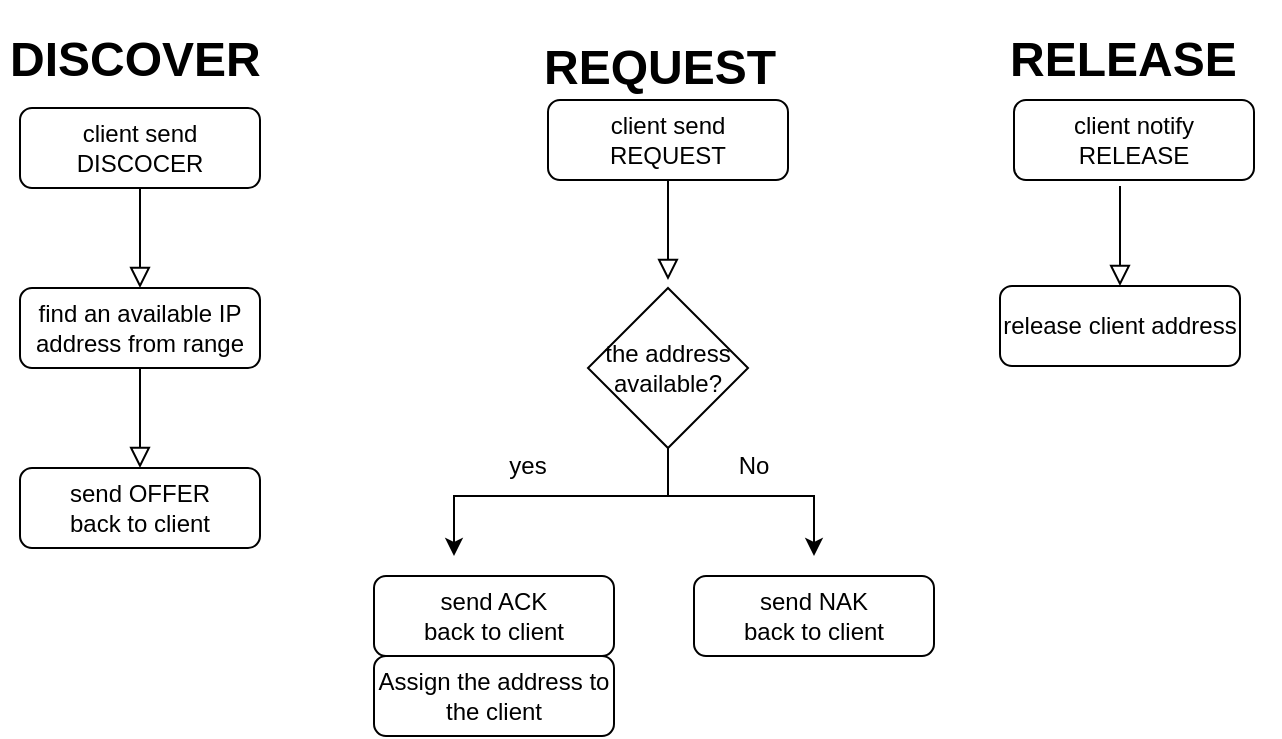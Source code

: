 <mxfile version="20.8.10" type="github">
  <diagram id="C5RBs43oDa-KdzZeNtuy" name="Page-1">
    <mxGraphModel dx="1222" dy="537" grid="1" gridSize="10" guides="1" tooltips="1" connect="1" arrows="1" fold="1" page="1" pageScale="1" pageWidth="827" pageHeight="1169" math="0" shadow="0">
      <root>
        <mxCell id="WIyWlLk6GJQsqaUBKTNV-0" />
        <mxCell id="WIyWlLk6GJQsqaUBKTNV-1" parent="WIyWlLk6GJQsqaUBKTNV-0" />
        <mxCell id="WIyWlLk6GJQsqaUBKTNV-3" value="client send DISCOCER" style="rounded=1;whiteSpace=wrap;html=1;fontSize=12;glass=0;strokeWidth=1;shadow=0;" parent="WIyWlLk6GJQsqaUBKTNV-1" vertex="1">
          <mxGeometry x="93" y="106" width="120" height="40" as="geometry" />
        </mxCell>
        <mxCell id="s1N36foID6VI_m0R5SkX-5" value="" style="rounded=0;html=1;jettySize=auto;orthogonalLoop=1;fontSize=11;endArrow=block;endFill=0;endSize=8;strokeWidth=1;shadow=0;labelBackgroundColor=none;edgeStyle=orthogonalEdgeStyle;" edge="1" parent="WIyWlLk6GJQsqaUBKTNV-1">
          <mxGeometry relative="1" as="geometry">
            <mxPoint x="153" y="236" as="sourcePoint" />
            <mxPoint x="153" y="286" as="targetPoint" />
          </mxGeometry>
        </mxCell>
        <mxCell id="s1N36foID6VI_m0R5SkX-6" value="" style="rounded=0;html=1;jettySize=auto;orthogonalLoop=1;fontSize=11;endArrow=block;endFill=0;endSize=8;strokeWidth=1;shadow=0;labelBackgroundColor=none;edgeStyle=orthogonalEdgeStyle;" edge="1" parent="WIyWlLk6GJQsqaUBKTNV-1" source="s1N36foID6VI_m0R5SkX-7">
          <mxGeometry relative="1" as="geometry">
            <mxPoint x="417" y="192" as="targetPoint" />
          </mxGeometry>
        </mxCell>
        <mxCell id="s1N36foID6VI_m0R5SkX-7" value="client send REQUEST" style="rounded=1;whiteSpace=wrap;html=1;fontSize=12;glass=0;strokeWidth=1;shadow=0;" vertex="1" parent="WIyWlLk6GJQsqaUBKTNV-1">
          <mxGeometry x="357" y="102" width="120" height="40" as="geometry" />
        </mxCell>
        <mxCell id="s1N36foID6VI_m0R5SkX-9" value="send ACK&lt;br&gt;back to client" style="rounded=1;whiteSpace=wrap;html=1;fontSize=12;glass=0;strokeWidth=1;shadow=0;" vertex="1" parent="WIyWlLk6GJQsqaUBKTNV-1">
          <mxGeometry x="270" y="340" width="120" height="40" as="geometry" />
        </mxCell>
        <mxCell id="s1N36foID6VI_m0R5SkX-27" style="edgeStyle=orthogonalEdgeStyle;rounded=0;orthogonalLoop=1;jettySize=auto;html=1;exitX=0.5;exitY=1;exitDx=0;exitDy=0;" edge="1" parent="WIyWlLk6GJQsqaUBKTNV-1" source="s1N36foID6VI_m0R5SkX-11">
          <mxGeometry relative="1" as="geometry">
            <mxPoint x="310" y="330" as="targetPoint" />
            <Array as="points">
              <mxPoint x="417" y="300" />
              <mxPoint x="310" y="300" />
              <mxPoint x="310" y="330" />
            </Array>
          </mxGeometry>
        </mxCell>
        <mxCell id="s1N36foID6VI_m0R5SkX-31" style="edgeStyle=orthogonalEdgeStyle;rounded=0;orthogonalLoop=1;jettySize=auto;html=1;" edge="1" parent="WIyWlLk6GJQsqaUBKTNV-1" source="s1N36foID6VI_m0R5SkX-11">
          <mxGeometry relative="1" as="geometry">
            <mxPoint x="490" y="330" as="targetPoint" />
            <Array as="points">
              <mxPoint x="417" y="300" />
              <mxPoint x="490" y="300" />
            </Array>
          </mxGeometry>
        </mxCell>
        <mxCell id="s1N36foID6VI_m0R5SkX-11" value="the address available?" style="rhombus;whiteSpace=wrap;html=1;" vertex="1" parent="WIyWlLk6GJQsqaUBKTNV-1">
          <mxGeometry x="377" y="196" width="80" height="80" as="geometry" />
        </mxCell>
        <mxCell id="s1N36foID6VI_m0R5SkX-13" value="yes" style="text;html=1;strokeColor=none;fillColor=none;align=center;verticalAlign=middle;whiteSpace=wrap;rounded=0;" vertex="1" parent="WIyWlLk6GJQsqaUBKTNV-1">
          <mxGeometry x="317" y="270" width="60" height="30" as="geometry" />
        </mxCell>
        <mxCell id="s1N36foID6VI_m0R5SkX-15" value="Assign the address to the client" style="rounded=1;whiteSpace=wrap;html=1;fontSize=12;glass=0;strokeWidth=1;shadow=0;" vertex="1" parent="WIyWlLk6GJQsqaUBKTNV-1">
          <mxGeometry x="270" y="380" width="120" height="40" as="geometry" />
        </mxCell>
        <mxCell id="s1N36foID6VI_m0R5SkX-16" value="client notify RELEASE" style="rounded=1;whiteSpace=wrap;html=1;fontSize=12;glass=0;strokeWidth=1;shadow=0;" vertex="1" parent="WIyWlLk6GJQsqaUBKTNV-1">
          <mxGeometry x="590" y="102" width="120" height="40" as="geometry" />
        </mxCell>
        <mxCell id="s1N36foID6VI_m0R5SkX-21" value="" style="rounded=0;html=1;jettySize=auto;orthogonalLoop=1;fontSize=11;endArrow=block;endFill=0;endSize=8;strokeWidth=1;shadow=0;labelBackgroundColor=none;edgeStyle=orthogonalEdgeStyle;" edge="1" parent="WIyWlLk6GJQsqaUBKTNV-1">
          <mxGeometry relative="1" as="geometry">
            <mxPoint x="153" y="146" as="sourcePoint" />
            <mxPoint x="153" y="196" as="targetPoint" />
          </mxGeometry>
        </mxCell>
        <mxCell id="s1N36foID6VI_m0R5SkX-22" value="find an available IP address from range" style="rounded=1;whiteSpace=wrap;html=1;fontSize=12;glass=0;strokeWidth=1;shadow=0;" vertex="1" parent="WIyWlLk6GJQsqaUBKTNV-1">
          <mxGeometry x="93" y="196" width="120" height="40" as="geometry" />
        </mxCell>
        <mxCell id="s1N36foID6VI_m0R5SkX-23" value="send OFFER &lt;br&gt;back to client" style="rounded=1;whiteSpace=wrap;html=1;fontSize=12;glass=0;strokeWidth=1;shadow=0;" vertex="1" parent="WIyWlLk6GJQsqaUBKTNV-1">
          <mxGeometry x="93" y="286" width="120" height="40" as="geometry" />
        </mxCell>
        <mxCell id="s1N36foID6VI_m0R5SkX-24" value="" style="rounded=0;html=1;jettySize=auto;orthogonalLoop=1;fontSize=11;endArrow=block;endFill=0;endSize=8;strokeWidth=1;shadow=0;labelBackgroundColor=none;edgeStyle=orthogonalEdgeStyle;" edge="1" parent="WIyWlLk6GJQsqaUBKTNV-1">
          <mxGeometry relative="1" as="geometry">
            <mxPoint x="643" y="145" as="sourcePoint" />
            <mxPoint x="643" y="195" as="targetPoint" />
          </mxGeometry>
        </mxCell>
        <mxCell id="s1N36foID6VI_m0R5SkX-25" value="release client address" style="rounded=1;whiteSpace=wrap;html=1;fontSize=12;glass=0;strokeWidth=1;shadow=0;" vertex="1" parent="WIyWlLk6GJQsqaUBKTNV-1">
          <mxGeometry x="583" y="195" width="120" height="40" as="geometry" />
        </mxCell>
        <mxCell id="s1N36foID6VI_m0R5SkX-30" value="send NAK&lt;br&gt;back to client" style="rounded=1;whiteSpace=wrap;html=1;fontSize=12;glass=0;strokeWidth=1;shadow=0;" vertex="1" parent="WIyWlLk6GJQsqaUBKTNV-1">
          <mxGeometry x="430" y="340" width="120" height="40" as="geometry" />
        </mxCell>
        <mxCell id="s1N36foID6VI_m0R5SkX-33" value="No" style="text;html=1;strokeColor=none;fillColor=none;align=center;verticalAlign=middle;whiteSpace=wrap;rounded=0;" vertex="1" parent="WIyWlLk6GJQsqaUBKTNV-1">
          <mxGeometry x="430" y="270" width="60" height="30" as="geometry" />
        </mxCell>
        <mxCell id="s1N36foID6VI_m0R5SkX-34" value="&lt;h1&gt;DISCOVER&lt;/h1&gt;" style="text;html=1;strokeColor=none;fillColor=none;spacing=5;spacingTop=-20;whiteSpace=wrap;overflow=hidden;rounded=0;" vertex="1" parent="WIyWlLk6GJQsqaUBKTNV-1">
          <mxGeometry x="83" y="62" width="140" height="40" as="geometry" />
        </mxCell>
        <mxCell id="s1N36foID6VI_m0R5SkX-35" value="&lt;h1&gt;REQUEST&lt;/h1&gt;%3CmxGraphModel%3E%3Croot%3E%3CmxCell%20id%3D%220%22%2F%3E%3CmxCell%20id%3D%221%22%20parent%3D%220%22%2F%3E%3CmxCell%20id%3D%222%22%20value%3D%22%26lt%3Bh1%26gt%3BDISCOVER%26lt%3B%2Fh1%26gt%3B%22%20style%3D%22text%3Bhtml%3D1%3BstrokeColor%3Dnone%3BfillColor%3Dnone%3Bspacing%3D5%3BspacingTop%3D-20%3BwhiteSpace%3Dwrap%3Boverflow%3Dhidden%3Brounded%3D0%3B%22%20vertex%3D%221%22%20parent%3D%221%22%3E%3CmxGeometry%20x%3D%2283%22%20y%3D%2262%22%20width%3D%22140%22%20height%3D%2240%22%20as%3D%22geometry%22%2F%3E%3C%2FmxCell%3E%3C%2Froot%3E%3C%2FmxGraphModel%3E" style="text;html=1;strokeColor=none;fillColor=none;spacing=5;spacingTop=-20;whiteSpace=wrap;overflow=hidden;rounded=0;" vertex="1" parent="WIyWlLk6GJQsqaUBKTNV-1">
          <mxGeometry x="350" y="66" width="140" height="40" as="geometry" />
        </mxCell>
        <mxCell id="s1N36foID6VI_m0R5SkX-36" value="&lt;h1&gt;RELEASE&lt;/h1&gt;%3CmxGraphModel%3E%3Croot%3E%3CmxCell%20id%3D%220%22%2F%3E%3CmxCell%20id%3D%221%22%20parent%3D%220%22%2F%3E%3CmxCell%20id%3D%222%22%20value%3D%22%26lt%3Bh1%26gt%3BDISCOVER%26lt%3B%2Fh1%26gt%3B%22%20style%3D%22text%3Bhtml%3D1%3BstrokeColor%3Dnone%3BfillColor%3Dnone%3Bspacing%3D5%3BspacingTop%3D-20%3BwhiteSpace%3Dwrap%3Boverflow%3Dhidden%3Brounded%3D0%3B%22%20vertex%3D%221%22%20parent%3D%221%22%3E%3CmxGeometry%20x%3D%2283%22%20y%3D%2262%22%20width%3D%22140%22%20height%3D%2240%22%20as%3D%22geometry%22%2F%3E%3C%2FmxCell%3E%3C%2Froot%3E%3C%2FmxGraphModel%3E" style="text;html=1;strokeColor=none;fillColor=none;spacing=5;spacingTop=-20;whiteSpace=wrap;overflow=hidden;rounded=0;" vertex="1" parent="WIyWlLk6GJQsqaUBKTNV-1">
          <mxGeometry x="583" y="62" width="140" height="40" as="geometry" />
        </mxCell>
      </root>
    </mxGraphModel>
  </diagram>
</mxfile>
